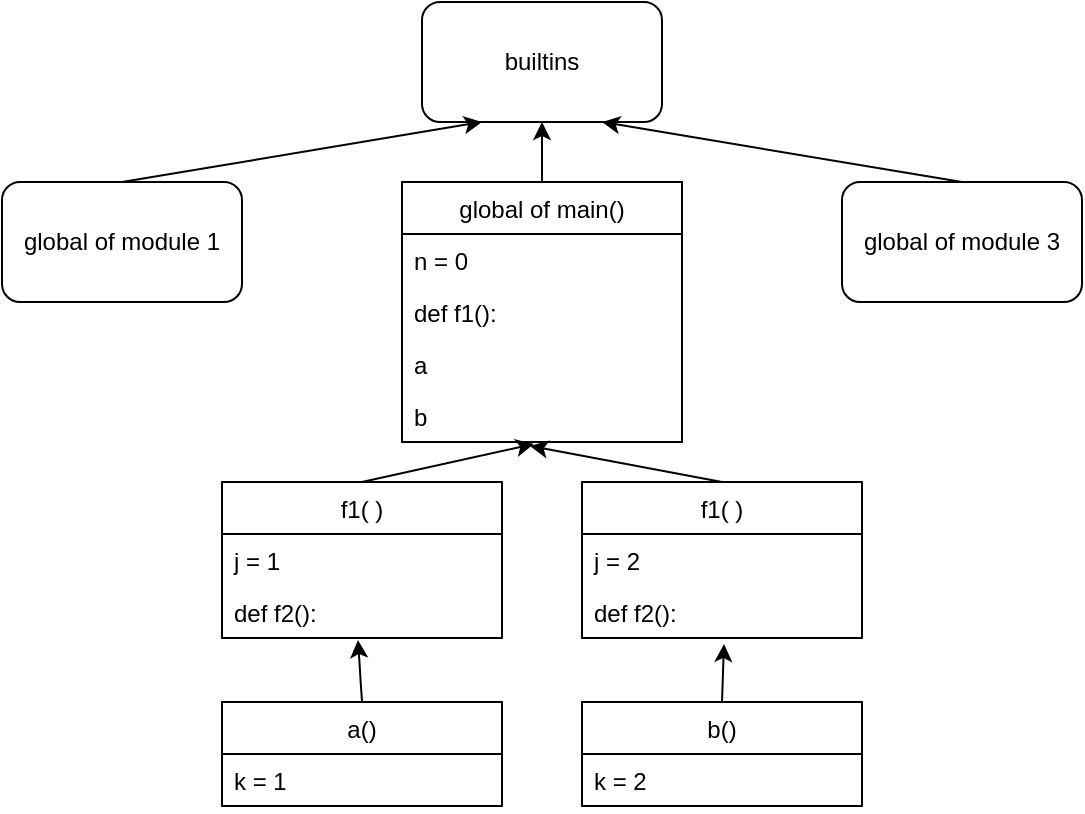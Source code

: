 <mxfile version="13.6.5" type="github">
  <diagram id="Z6mV5Nnc0_HFS_1a8K0W" name="Page-1">
    <mxGraphModel dx="913" dy="591" grid="1" gridSize="10" guides="1" tooltips="1" connect="1" arrows="1" fold="1" page="1" pageScale="1" pageWidth="827" pageHeight="1169" math="0" shadow="0">
      <root>
        <mxCell id="0" />
        <mxCell id="1" parent="0" />
        <mxCell id="MhKYR01eUImSHX8c-ETG-1" value="builtins" style="rounded=1;whiteSpace=wrap;html=1;" vertex="1" parent="1">
          <mxGeometry x="340" y="150" width="120" height="60" as="geometry" />
        </mxCell>
        <mxCell id="MhKYR01eUImSHX8c-ETG-2" value="global of module 1" style="rounded=1;whiteSpace=wrap;html=1;" vertex="1" parent="1">
          <mxGeometry x="130" y="240" width="120" height="60" as="geometry" />
        </mxCell>
        <mxCell id="MhKYR01eUImSHX8c-ETG-4" value="global of module 3" style="rounded=1;whiteSpace=wrap;html=1;" vertex="1" parent="1">
          <mxGeometry x="550" y="240" width="120" height="60" as="geometry" />
        </mxCell>
        <mxCell id="MhKYR01eUImSHX8c-ETG-7" value="" style="endArrow=classic;html=1;exitX=0.5;exitY=0;exitDx=0;exitDy=0;entryX=0.25;entryY=1;entryDx=0;entryDy=0;" edge="1" parent="1" source="MhKYR01eUImSHX8c-ETG-2" target="MhKYR01eUImSHX8c-ETG-1">
          <mxGeometry width="50" height="50" relative="1" as="geometry">
            <mxPoint x="390" y="330" as="sourcePoint" />
            <mxPoint x="440" y="280" as="targetPoint" />
          </mxGeometry>
        </mxCell>
        <mxCell id="MhKYR01eUImSHX8c-ETG-10" value="" style="endArrow=classic;html=1;entryX=0.75;entryY=1;entryDx=0;entryDy=0;exitX=0.5;exitY=0;exitDx=0;exitDy=0;" edge="1" parent="1" source="MhKYR01eUImSHX8c-ETG-4" target="MhKYR01eUImSHX8c-ETG-1">
          <mxGeometry width="50" height="50" relative="1" as="geometry">
            <mxPoint x="390" y="330" as="sourcePoint" />
            <mxPoint x="440" y="280" as="targetPoint" />
          </mxGeometry>
        </mxCell>
        <mxCell id="MhKYR01eUImSHX8c-ETG-19" value="global of main()" style="swimlane;fontStyle=0;childLayout=stackLayout;horizontal=1;startSize=26;fillColor=none;horizontalStack=0;resizeParent=1;resizeParentMax=0;resizeLast=0;collapsible=1;marginBottom=0;" vertex="1" parent="1">
          <mxGeometry x="330" y="240" width="140" height="130" as="geometry">
            <mxRectangle x="330" y="240" width="70" height="26" as="alternateBounds" />
          </mxGeometry>
        </mxCell>
        <mxCell id="MhKYR01eUImSHX8c-ETG-20" value="n = 0" style="text;strokeColor=none;fillColor=none;align=left;verticalAlign=top;spacingLeft=4;spacingRight=4;overflow=hidden;rotatable=0;points=[[0,0.5],[1,0.5]];portConstraint=eastwest;" vertex="1" parent="MhKYR01eUImSHX8c-ETG-19">
          <mxGeometry y="26" width="140" height="26" as="geometry" />
        </mxCell>
        <mxCell id="MhKYR01eUImSHX8c-ETG-21" value="def f1():" style="text;strokeColor=none;fillColor=none;align=left;verticalAlign=top;spacingLeft=4;spacingRight=4;overflow=hidden;rotatable=0;points=[[0,0.5],[1,0.5]];portConstraint=eastwest;" vertex="1" parent="MhKYR01eUImSHX8c-ETG-19">
          <mxGeometry y="52" width="140" height="26" as="geometry" />
        </mxCell>
        <mxCell id="MhKYR01eUImSHX8c-ETG-35" value="a" style="text;strokeColor=none;fillColor=none;align=left;verticalAlign=top;spacingLeft=4;spacingRight=4;overflow=hidden;rotatable=0;points=[[0,0.5],[1,0.5]];portConstraint=eastwest;" vertex="1" parent="MhKYR01eUImSHX8c-ETG-19">
          <mxGeometry y="78" width="140" height="26" as="geometry" />
        </mxCell>
        <mxCell id="MhKYR01eUImSHX8c-ETG-34" value="b" style="text;strokeColor=none;fillColor=none;align=left;verticalAlign=top;spacingLeft=4;spacingRight=4;overflow=hidden;rotatable=0;points=[[0,0.5],[1,0.5]];portConstraint=eastwest;" vertex="1" parent="MhKYR01eUImSHX8c-ETG-19">
          <mxGeometry y="104" width="140" height="26" as="geometry" />
        </mxCell>
        <mxCell id="MhKYR01eUImSHX8c-ETG-27" value="" style="endArrow=classic;html=1;exitX=0.5;exitY=0;exitDx=0;exitDy=0;entryX=0.5;entryY=1;entryDx=0;entryDy=0;" edge="1" parent="1" source="MhKYR01eUImSHX8c-ETG-19" target="MhKYR01eUImSHX8c-ETG-1">
          <mxGeometry width="50" height="50" relative="1" as="geometry">
            <mxPoint x="390" y="330" as="sourcePoint" />
            <mxPoint x="440" y="280" as="targetPoint" />
          </mxGeometry>
        </mxCell>
        <mxCell id="MhKYR01eUImSHX8c-ETG-12" value="f1( )" style="swimlane;fontStyle=0;childLayout=stackLayout;horizontal=1;startSize=26;fillColor=none;horizontalStack=0;resizeParent=1;resizeParentMax=0;resizeLast=0;collapsible=1;marginBottom=0;" vertex="1" parent="1">
          <mxGeometry x="240" y="390" width="140" height="78" as="geometry" />
        </mxCell>
        <mxCell id="MhKYR01eUImSHX8c-ETG-13" value="j = 1" style="text;strokeColor=none;fillColor=none;align=left;verticalAlign=top;spacingLeft=4;spacingRight=4;overflow=hidden;rotatable=0;points=[[0,0.5],[1,0.5]];portConstraint=eastwest;" vertex="1" parent="MhKYR01eUImSHX8c-ETG-12">
          <mxGeometry y="26" width="140" height="26" as="geometry" />
        </mxCell>
        <mxCell id="MhKYR01eUImSHX8c-ETG-14" value="def f2():" style="text;strokeColor=none;fillColor=none;align=left;verticalAlign=top;spacingLeft=4;spacingRight=4;overflow=hidden;rotatable=0;points=[[0,0.5],[1,0.5]];portConstraint=eastwest;" vertex="1" parent="MhKYR01eUImSHX8c-ETG-12">
          <mxGeometry y="52" width="140" height="26" as="geometry" />
        </mxCell>
        <mxCell id="MhKYR01eUImSHX8c-ETG-16" value="f1( )" style="swimlane;fontStyle=0;childLayout=stackLayout;horizontal=1;startSize=26;fillColor=none;horizontalStack=0;resizeParent=1;resizeParentMax=0;resizeLast=0;collapsible=1;marginBottom=0;" vertex="1" parent="1">
          <mxGeometry x="420" y="390" width="140" height="78" as="geometry" />
        </mxCell>
        <mxCell id="MhKYR01eUImSHX8c-ETG-17" value="j = 2" style="text;strokeColor=none;fillColor=none;align=left;verticalAlign=top;spacingLeft=4;spacingRight=4;overflow=hidden;rotatable=0;points=[[0,0.5],[1,0.5]];portConstraint=eastwest;" vertex="1" parent="MhKYR01eUImSHX8c-ETG-16">
          <mxGeometry y="26" width="140" height="26" as="geometry" />
        </mxCell>
        <mxCell id="MhKYR01eUImSHX8c-ETG-18" value="def f2():" style="text;strokeColor=none;fillColor=none;align=left;verticalAlign=top;spacingLeft=4;spacingRight=4;overflow=hidden;rotatable=0;points=[[0,0.5],[1,0.5]];portConstraint=eastwest;" vertex="1" parent="MhKYR01eUImSHX8c-ETG-16">
          <mxGeometry y="52" width="140" height="26" as="geometry" />
        </mxCell>
        <mxCell id="MhKYR01eUImSHX8c-ETG-22" value="a()" style="swimlane;fontStyle=0;childLayout=stackLayout;horizontal=1;startSize=26;fillColor=none;horizontalStack=0;resizeParent=1;resizeParentMax=0;resizeLast=0;collapsible=1;marginBottom=0;" vertex="1" parent="1">
          <mxGeometry x="240" y="500" width="140" height="52" as="geometry" />
        </mxCell>
        <mxCell id="MhKYR01eUImSHX8c-ETG-23" value="k = 1" style="text;strokeColor=none;fillColor=none;align=left;verticalAlign=top;spacingLeft=4;spacingRight=4;overflow=hidden;rotatable=0;points=[[0,0.5],[1,0.5]];portConstraint=eastwest;" vertex="1" parent="MhKYR01eUImSHX8c-ETG-22">
          <mxGeometry y="26" width="140" height="26" as="geometry" />
        </mxCell>
        <mxCell id="MhKYR01eUImSHX8c-ETG-25" value="b()" style="swimlane;fontStyle=0;childLayout=stackLayout;horizontal=1;startSize=26;fillColor=none;horizontalStack=0;resizeParent=1;resizeParentMax=0;resizeLast=0;collapsible=1;marginBottom=0;" vertex="1" parent="1">
          <mxGeometry x="420" y="500" width="140" height="52" as="geometry" />
        </mxCell>
        <mxCell id="MhKYR01eUImSHX8c-ETG-26" value="k = 2" style="text;strokeColor=none;fillColor=none;align=left;verticalAlign=top;spacingLeft=4;spacingRight=4;overflow=hidden;rotatable=0;points=[[0,0.5],[1,0.5]];portConstraint=eastwest;" vertex="1" parent="MhKYR01eUImSHX8c-ETG-25">
          <mxGeometry y="26" width="140" height="26" as="geometry" />
        </mxCell>
        <mxCell id="MhKYR01eUImSHX8c-ETG-36" value="" style="endArrow=classic;html=1;exitX=0.5;exitY=0;exitDx=0;exitDy=0;entryX=0.471;entryY=1.038;entryDx=0;entryDy=0;entryPerimeter=0;" edge="1" parent="1" source="MhKYR01eUImSHX8c-ETG-12" target="MhKYR01eUImSHX8c-ETG-34">
          <mxGeometry width="50" height="50" relative="1" as="geometry">
            <mxPoint x="390" y="330" as="sourcePoint" />
            <mxPoint x="440" y="280" as="targetPoint" />
          </mxGeometry>
        </mxCell>
        <mxCell id="MhKYR01eUImSHX8c-ETG-37" value="" style="endArrow=classic;html=1;entryX=0.457;entryY=1.077;entryDx=0;entryDy=0;entryPerimeter=0;exitX=0.5;exitY=0;exitDx=0;exitDy=0;" edge="1" parent="1" source="MhKYR01eUImSHX8c-ETG-16" target="MhKYR01eUImSHX8c-ETG-34">
          <mxGeometry width="50" height="50" relative="1" as="geometry">
            <mxPoint x="390" y="330" as="sourcePoint" />
            <mxPoint x="440" y="280" as="targetPoint" />
          </mxGeometry>
        </mxCell>
        <mxCell id="MhKYR01eUImSHX8c-ETG-38" value="" style="endArrow=classic;html=1;exitX=0.5;exitY=0;exitDx=0;exitDy=0;" edge="1" parent="1" source="MhKYR01eUImSHX8c-ETG-22">
          <mxGeometry width="50" height="50" relative="1" as="geometry">
            <mxPoint x="390" y="330" as="sourcePoint" />
            <mxPoint x="308" y="469" as="targetPoint" />
          </mxGeometry>
        </mxCell>
        <mxCell id="MhKYR01eUImSHX8c-ETG-39" value="" style="endArrow=classic;html=1;exitX=0.5;exitY=0;exitDx=0;exitDy=0;entryX=0.507;entryY=1.115;entryDx=0;entryDy=0;entryPerimeter=0;" edge="1" parent="1" source="MhKYR01eUImSHX8c-ETG-25" target="MhKYR01eUImSHX8c-ETG-18">
          <mxGeometry width="50" height="50" relative="1" as="geometry">
            <mxPoint x="390" y="330" as="sourcePoint" />
            <mxPoint x="440" y="280" as="targetPoint" />
          </mxGeometry>
        </mxCell>
      </root>
    </mxGraphModel>
  </diagram>
</mxfile>
